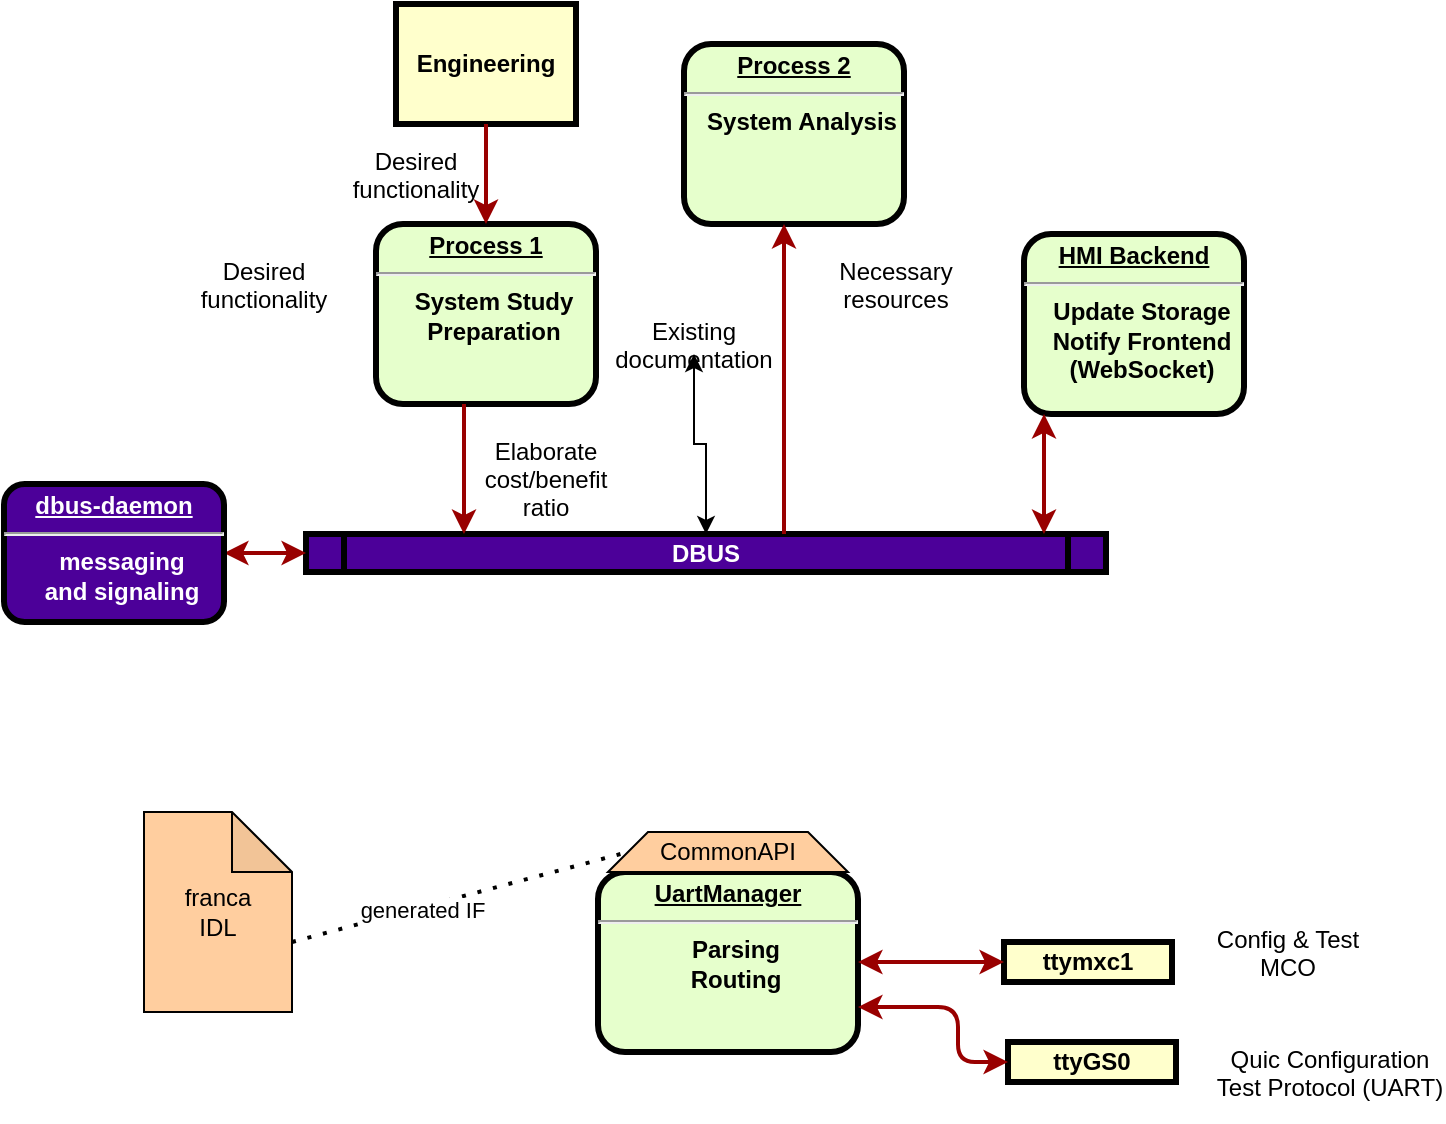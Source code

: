 <mxfile version="16.5.6" type="github">
  <diagram name="Page-1" id="c7558073-3199-34d8-9f00-42111426c3f3">
    <mxGraphModel dx="2254" dy="888" grid="1" gridSize="10" guides="1" tooltips="1" connect="1" arrows="1" fold="1" page="1" pageScale="1" pageWidth="826" pageHeight="1169" background="none" math="0" shadow="0">
      <root>
        <mxCell id="0" />
        <mxCell id="1" parent="0" />
        <mxCell id="2" value="&lt;p style=&quot;margin: 0px; margin-top: 4px; text-align: center; text-decoration: underline;&quot;&gt;&lt;strong&gt;Process 1&lt;br /&gt;&lt;/strong&gt;&lt;/p&gt;&lt;hr /&gt;&lt;p style=&quot;margin: 0px; margin-left: 8px;&quot;&gt;System Study&lt;/p&gt;&lt;p style=&quot;margin: 0px; margin-left: 8px;&quot;&gt;Preparation&lt;/p&gt;" style="verticalAlign=middle;align=center;overflow=fill;fontSize=12;fontFamily=Helvetica;html=1;rounded=1;fontStyle=1;strokeWidth=3;fillColor=#E6FFCC" parent="1" vertex="1">
          <mxGeometry x="236" y="236" width="110" height="90" as="geometry" />
        </mxCell>
        <mxCell id="3" value="Engineering" style="whiteSpace=wrap;align=center;verticalAlign=middle;fontStyle=1;strokeWidth=3;fillColor=#FFFFCC" parent="1" vertex="1">
          <mxGeometry x="246" y="126" width="90" height="60" as="geometry" />
        </mxCell>
        <mxCell id="5" value="DBUS" style="shape=process;whiteSpace=wrap;align=center;verticalAlign=middle;size=0.048;fontStyle=1;strokeWidth=3;fillColor=#4C0099;fontColor=#FFFFFF;" parent="1" vertex="1">
          <mxGeometry x="201" y="391" width="400" height="19" as="geometry" />
        </mxCell>
        <mxCell id="6" value="&lt;p style=&quot;margin: 0px; margin-top: 4px; text-align: center; text-decoration: underline;&quot;&gt;&lt;strong&gt;Process 2&lt;br /&gt;&lt;/strong&gt;&lt;/p&gt;&lt;hr /&gt;&lt;p style=&quot;margin: 0px; margin-left: 8px;&quot;&gt;System Analysis&lt;/p&gt;" style="verticalAlign=middle;align=center;overflow=fill;fontSize=12;fontFamily=Helvetica;html=1;rounded=1;fontStyle=1;strokeWidth=3;fillColor=#E6FFCC" parent="1" vertex="1">
          <mxGeometry x="390" y="146" width="110" height="90" as="geometry" />
        </mxCell>
        <mxCell id="8" value="&lt;p style=&quot;margin: 0px ; margin-top: 4px ; text-align: center ; text-decoration: underline&quot;&gt;&lt;strong&gt;HMI Backend&lt;br&gt;&lt;/strong&gt;&lt;/p&gt;&lt;hr&gt;&lt;p style=&quot;margin: 0px ; margin-left: 8px&quot;&gt;Update Storage&lt;/p&gt;&lt;p style=&quot;margin: 0px ; margin-left: 8px&quot;&gt;Notify Frontend&lt;/p&gt;&lt;p style=&quot;margin: 0px ; margin-left: 8px&quot;&gt;(WebSocket)&lt;/p&gt;" style="verticalAlign=middle;align=center;overflow=fill;fontSize=12;fontFamily=Helvetica;html=1;rounded=1;fontStyle=1;strokeWidth=3;fillColor=#E6FFCC" parent="1" vertex="1">
          <mxGeometry x="560" y="241" width="110" height="90" as="geometry" />
        </mxCell>
        <mxCell id="9" value="&lt;p style=&quot;margin: 0px ; margin-top: 4px ; text-align: center ; text-decoration: underline&quot;&gt;&lt;strong&gt;UartManager&lt;br&gt;&lt;/strong&gt;&lt;/p&gt;&lt;hr&gt;&lt;p style=&quot;margin: 0px ; margin-left: 8px&quot;&gt;&lt;span&gt;Parsing&lt;/span&gt;&lt;br&gt;&lt;/p&gt;&lt;p style=&quot;margin: 0px ; margin-left: 8px&quot;&gt;&lt;span&gt;Routing&lt;/span&gt;&lt;/p&gt;&lt;p style=&quot;margin: 0px ; margin-left: 8px&quot;&gt;&lt;br&gt;&lt;/p&gt;" style="verticalAlign=middle;align=center;overflow=fill;fontSize=12;fontFamily=Helvetica;html=1;rounded=1;fontStyle=1;strokeWidth=3;fillColor=#E6FFCC" parent="1" vertex="1">
          <mxGeometry x="347" y="560" width="130" height="90" as="geometry" />
        </mxCell>
        <mxCell id="12" value="ttyGS0" style="whiteSpace=wrap;align=center;verticalAlign=middle;fontStyle=1;strokeWidth=3;fillColor=#FFFFCC" parent="1" vertex="1">
          <mxGeometry x="552" y="645" width="84" height="20" as="geometry" />
        </mxCell>
        <mxCell id="15" value="ttymxc1" style="whiteSpace=wrap;align=center;verticalAlign=middle;fontStyle=1;strokeWidth=3;fillColor=#FFFFCC" parent="1" vertex="1">
          <mxGeometry x="550" y="595" width="84" height="20" as="geometry" />
        </mxCell>
        <mxCell id="36" value="" style="edgeStyle=none;noEdgeStyle=1;strokeColor=#990000;strokeWidth=2" parent="1" source="3" target="2" edge="1">
          <mxGeometry width="100" height="100" relative="1" as="geometry">
            <mxPoint x="20" y="250" as="sourcePoint" />
            <mxPoint x="120" y="150" as="targetPoint" />
          </mxGeometry>
        </mxCell>
        <mxCell id="37" value="" style="edgeStyle=none;noEdgeStyle=1;strokeColor=#990000;strokeWidth=2;exitX=1;exitY=0.5;exitDx=0;exitDy=0;entryX=0;entryY=0.5;entryDx=0;entryDy=0;startArrow=classic;startFill=1;" parent="1" source="mA5Ws1sRBqbvNsp3ltHB-96" target="5" edge="1">
          <mxGeometry width="100" height="100" relative="1" as="geometry">
            <mxPoint x="280" y="190" as="sourcePoint" />
            <mxPoint x="380" y="90" as="targetPoint" />
          </mxGeometry>
        </mxCell>
        <mxCell id="52" value="Desired &#xa;functionality" style="text;spacingTop=-5;align=center" parent="1" vertex="1">
          <mxGeometry x="165" y="251" width="30" height="20" as="geometry" />
        </mxCell>
        <mxCell id="53" value="Desired &#xa;functionality" style="text;spacingTop=-5;align=center" parent="1" vertex="1">
          <mxGeometry x="241" y="196" width="30" height="20" as="geometry" />
        </mxCell>
        <mxCell id="56" value="" style="edgeStyle=elbowEdgeStyle;elbow=horizontal;strokeColor=#990000;strokeWidth=2" parent="1" source="2" target="5" edge="1">
          <mxGeometry width="100" height="100" relative="1" as="geometry">
            <mxPoint x="50" y="500" as="sourcePoint" />
            <mxPoint x="150" y="400" as="targetPoint" />
            <Array as="points">
              <mxPoint x="280" y="360" />
            </Array>
          </mxGeometry>
        </mxCell>
        <mxCell id="57" value="Elaborate&#xa;cost/benefit&#xa;ratio" style="text;spacingTop=-5;align=center" parent="1" vertex="1">
          <mxGeometry x="306" y="341" width="30" height="20" as="geometry" />
        </mxCell>
        <mxCell id="58" value="" style="edgeStyle=elbowEdgeStyle;elbow=horizontal;strokeColor=#990000;strokeWidth=2" parent="1" source="5" target="6" edge="1">
          <mxGeometry width="100" height="100" relative="1" as="geometry">
            <mxPoint x="380" y="370" as="sourcePoint" />
            <mxPoint x="480" y="270" as="targetPoint" />
            <Array as="points">
              <mxPoint x="440" y="310" />
            </Array>
          </mxGeometry>
        </mxCell>
        <mxCell id="mA5Ws1sRBqbvNsp3ltHB-120" value="" style="edgeStyle=orthogonalEdgeStyle;rounded=0;orthogonalLoop=1;jettySize=auto;html=1;fontColor=#FFFFFF;startArrow=classic;startFill=1;" edge="1" parent="1" source="60" target="5">
          <mxGeometry relative="1" as="geometry" />
        </mxCell>
        <mxCell id="60" value="Existing&#xa;documentation" style="text;spacingTop=-5;align=center" parent="1" vertex="1">
          <mxGeometry x="380.0" y="281.0" width="30" height="20" as="geometry" />
        </mxCell>
        <mxCell id="61" value="Necessary&#xa;resources" style="text;spacingTop=-5;align=center" parent="1" vertex="1">
          <mxGeometry x="481.0" y="251.0" width="30" height="20" as="geometry" />
        </mxCell>
        <mxCell id="68" value="" style="edgeStyle=elbowEdgeStyle;elbow=horizontal;strokeColor=#990000;strokeWidth=2;startArrow=classic;startFill=1;" parent="1" source="8" target="5" edge="1">
          <mxGeometry width="100" height="100" relative="1" as="geometry">
            <mxPoint x="570" y="380" as="sourcePoint" />
            <mxPoint x="510" y="250" as="targetPoint" />
            <Array as="points">
              <mxPoint x="570" y="360" />
            </Array>
          </mxGeometry>
        </mxCell>
        <mxCell id="82" value="Quic Configuration&#xa;Test Protocol (UART)" style="text;spacingTop=-5;align=center" parent="1" vertex="1">
          <mxGeometry x="698" y="645" width="30" height="40" as="geometry" />
        </mxCell>
        <mxCell id="mA5Ws1sRBqbvNsp3ltHB-96" value="&lt;p style=&quot;margin: 0px ; margin-top: 4px ; text-align: center ; text-decoration: underline&quot;&gt;&lt;strong&gt;dbus-daemon&lt;br&gt;&lt;/strong&gt;&lt;/p&gt;&lt;hr&gt;&lt;p style=&quot;margin: 0px ; margin-left: 8px&quot;&gt;messaging&lt;/p&gt;&lt;p style=&quot;margin: 0px ; margin-left: 8px&quot;&gt;and signaling&lt;/p&gt;" style="verticalAlign=middle;align=center;overflow=fill;fontSize=12;fontFamily=Helvetica;html=1;rounded=1;fontStyle=1;strokeWidth=3;fillColor=#4C0099;fontColor=#FFFFFF;" vertex="1" parent="1">
          <mxGeometry x="50" y="366" width="110" height="69" as="geometry" />
        </mxCell>
        <mxCell id="mA5Ws1sRBqbvNsp3ltHB-103" value="Config &amp; Test&#xa;MCO" style="text;spacingTop=-5;align=center" vertex="1" parent="1">
          <mxGeometry x="677" y="585" width="30" height="40" as="geometry" />
        </mxCell>
        <mxCell id="mA5Ws1sRBqbvNsp3ltHB-106" value="" style="edgeStyle=elbowEdgeStyle;elbow=horizontal;strokeColor=#990000;strokeWidth=2;entryX=0;entryY=0.5;entryDx=0;entryDy=0;startArrow=classic;startFill=1;exitX=1;exitY=0.5;exitDx=0;exitDy=0;" edge="1" parent="1" source="9" target="15">
          <mxGeometry width="100" height="100" relative="1" as="geometry">
            <mxPoint x="537" y="620" as="sourcePoint" />
            <mxPoint x="357" y="770" as="targetPoint" />
            <Array as="points">
              <mxPoint x="517" y="620" />
            </Array>
          </mxGeometry>
        </mxCell>
        <mxCell id="mA5Ws1sRBqbvNsp3ltHB-111" value="" style="edgeStyle=elbowEdgeStyle;elbow=horizontal;strokeColor=#990000;strokeWidth=2;entryX=0;entryY=0.5;entryDx=0;entryDy=0;startArrow=classic;startFill=1;exitX=1;exitY=0.75;exitDx=0;exitDy=0;" edge="1" parent="1" source="9" target="12">
          <mxGeometry width="100" height="100" relative="1" as="geometry">
            <mxPoint x="487" y="615" as="sourcePoint" />
            <mxPoint x="543" y="615" as="targetPoint" />
            <Array as="points">
              <mxPoint x="527" y="630" />
            </Array>
          </mxGeometry>
        </mxCell>
        <mxCell id="mA5Ws1sRBqbvNsp3ltHB-116" value="franca&lt;br&gt;IDL" style="shape=note;whiteSpace=wrap;html=1;backgroundOutline=1;darkOpacity=0.05;fillColor=#FFCE9F;" vertex="1" parent="1">
          <mxGeometry x="120" y="530" width="74" height="100" as="geometry" />
        </mxCell>
        <mxCell id="mA5Ws1sRBqbvNsp3ltHB-117" value="CommonAPI" style="shape=trapezoid;perimeter=trapezoidPerimeter;whiteSpace=wrap;html=1;fixedSize=1;fillColor=#FFCE9F;" vertex="1" parent="1">
          <mxGeometry x="352" y="540" width="120" height="20" as="geometry" />
        </mxCell>
        <mxCell id="mA5Ws1sRBqbvNsp3ltHB-118" value="" style="endArrow=none;dashed=1;html=1;dashPattern=1 3;strokeWidth=2;rounded=0;exitX=0;exitY=0;exitDx=74;exitDy=65;exitPerimeter=0;entryX=0;entryY=0.5;entryDx=0;entryDy=0;" edge="1" parent="1" source="mA5Ws1sRBqbvNsp3ltHB-116" target="mA5Ws1sRBqbvNsp3ltHB-117">
          <mxGeometry width="50" height="50" relative="1" as="geometry">
            <mxPoint x="537" y="540" as="sourcePoint" />
            <mxPoint x="587" y="490" as="targetPoint" />
          </mxGeometry>
        </mxCell>
        <mxCell id="mA5Ws1sRBqbvNsp3ltHB-119" value="generated IF&lt;br&gt;" style="edgeLabel;html=1;align=center;verticalAlign=middle;resizable=0;points=[];" vertex="1" connectable="0" parent="mA5Ws1sRBqbvNsp3ltHB-118">
          <mxGeometry x="-0.224" y="-1" relative="1" as="geometry">
            <mxPoint x="-1" as="offset" />
          </mxGeometry>
        </mxCell>
      </root>
    </mxGraphModel>
  </diagram>
</mxfile>
